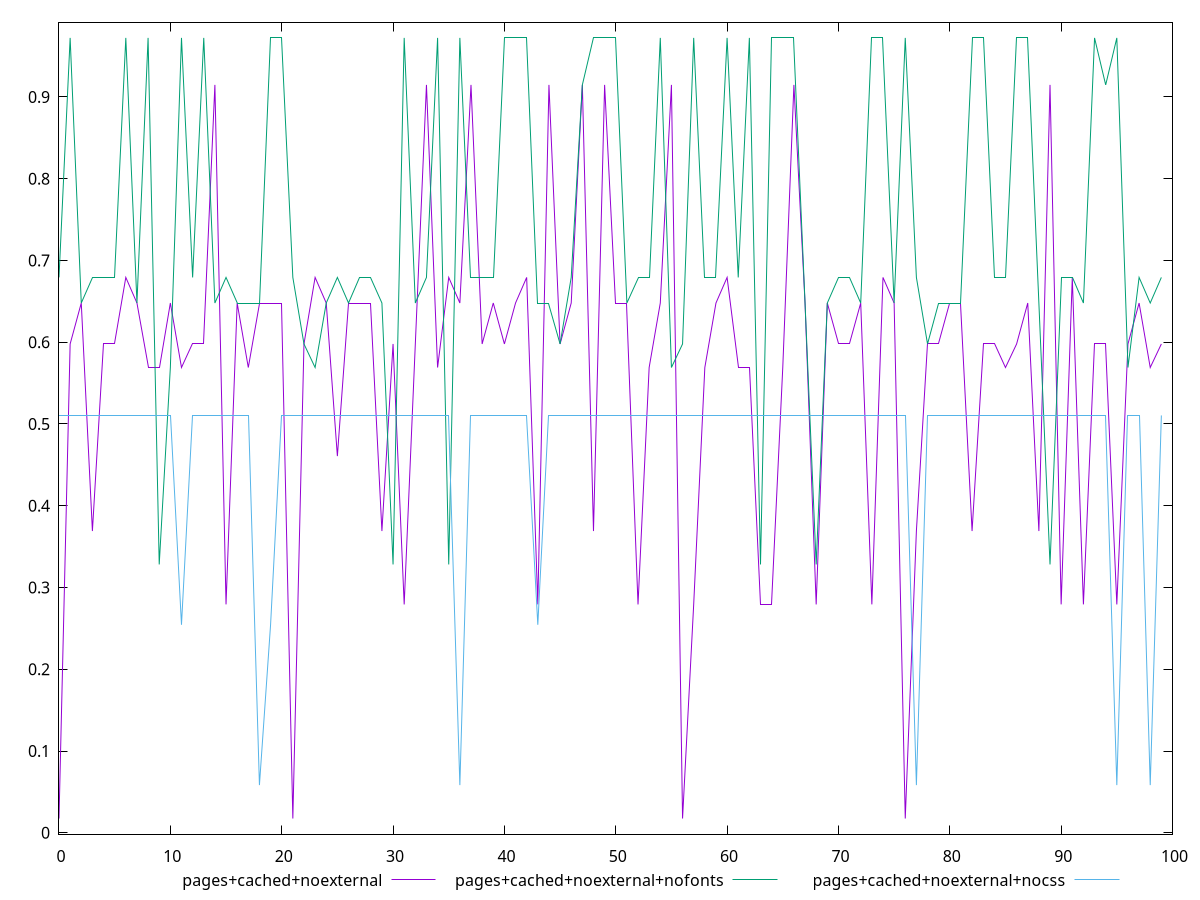 $_pagesCachedNoexternal <<EOF
0.017481246450500643
0.5978316776798642
0.6478936866255779
0.3690659991228524
0.5978316776798642
0.5978316776798642
0.6792219852973744
0.6478936866255779
0.5690350599985126
0.5690350599985126
0.6478936866255779
0.5690350599985126
0.5978316776798642
0.5978316776798642
0.9146517814122077
0.27931295209719315
0.6478936866255779
0.5690350599985126
0.6478936866255779
0.6478936866255779
0.6478936866255779
0.017481246450500643
0.5978316776798642
0.6792219852973744
0.6478936866255779
0.46066090612573035
0.6478936866255779
0.6478936866255779
0.6478936866255779
0.3690659991228524
0.5978316776798642
0.27931295209719315
0.5978316776798642
0.9146517814122077
0.5690350599985126
0.6792219852973744
0.6478936866255779
0.9146517814122077
0.5978316776798642
0.6478936866255779
0.5978316776798642
0.6478936866255779
0.6792219852973744
0.27931295209719315
0.9146517814122077
0.5978316776798642
0.6478936866255779
0.9146517814122077
0.3690659991228524
0.9146517814122077
0.6478936866255779
0.6478936866255779
0.27931295209719315
0.5690350599985126
0.6478936866255779
0.9146517814122077
0.017481246450500643
0.27931295209719315
0.5690350599985126
0.6478936866255779
0.6792219852973744
0.5690350599985126
0.5690350599985126
0.27931295209719315
0.27931295209719315
0.5690350599985126
0.9146517814122077
0.6478936866255779
0.27931295209719315
0.6478936866255779
0.5978316776798642
0.5978316776798642
0.6478936866255779
0.27931295209719315
0.6792219852973744
0.6478936866255779
0.017481246450500643
0.3690659991228524
0.5978316776798642
0.5978316776798642
0.6478936866255779
0.6478936866255779
0.3690659991228524
0.5978316776798642
0.5978316776798642
0.5690350599985126
0.5978316776798642
0.6478936866255779
0.3690659991228524
0.9146517814122077
0.27931295209719315
0.6792219852973744
0.27931295209719315
0.5978316776798642
0.5978316776798642
0.27931295209719315
0.5978316776798642
0.6478936866255779
0.5690350599985126
0.5978316776798642
EOF
$_pagesCachedNoexternalNofonts <<EOF
0.6792219852973744
0.9721147685558164
0.6478936866255779
0.6792219852973744
0.6792219852973744
0.6792219852973744
0.9721147685558164
0.6478936866255779
0.9721147685558164
0.3282051435542629
0.5690350599985126
0.9721147685558164
0.6792219852973744
0.9721147685558164
0.6478936866255779
0.6792219852973744
0.6478936866255779
0.6478936866255779
0.6478936866255779
0.9721147685558164
0.9721147685558164
0.6792219852973744
0.5978316776798642
0.5690350599985126
0.6478936866255779
0.6792219852973744
0.6478936866255779
0.6792219852973744
0.6792219852973744
0.6478936866255779
0.3282051435542629
0.9721147685558164
0.6478936866255779
0.6792219852973744
0.9721147685558164
0.3282051435542629
0.9721147685558164
0.6792219852973744
0.6792219852973744
0.6792219852973744
0.9721147685558164
0.9721147685558164
0.9721147685558164
0.6478936866255779
0.6478936866255779
0.5978316776798642
0.6792219852973744
0.9146517814122077
0.9721147685558164
0.9721147685558164
0.9721147685558164
0.6478936866255779
0.6792219852973744
0.6792219852973744
0.9721147685558164
0.5690350599985126
0.5978316776798642
0.9721147685558164
0.6792219852973744
0.6792219852973744
0.9721147685558164
0.6792219852973744
0.9721147685558164
0.3282051435542629
0.9721147685558164
0.9721147685558164
0.9721147685558164
0.6478936866255779
0.3282051435542629
0.6478936866255779
0.6792219852973744
0.6792219852973744
0.6478936866255779
0.9721147685558164
0.9721147685558164
0.6478936866255779
0.9721147685558164
0.6792219852973744
0.5978316776798642
0.6478936866255779
0.6478936866255779
0.6478936866255779
0.9721147685558164
0.9721147685558164
0.6792219852973744
0.6792219852973744
0.9721147685558164
0.9721147685558164
0.6478936866255779
0.3282051435542629
0.6792219852973744
0.6792219852973744
0.6478936866255779
0.9721147685558164
0.9146517814122077
0.9721147685558164
0.5690350599985126
0.6792219852973744
0.6478936866255779
0.6792219852973744
EOF
$_pagesCachedNoexternalNocss <<EOF
0.5104268062017119
0.5104268062017119
0.5104268062017119
0.5104268062017119
0.5104268062017119
0.5104268062017119
0.5104268062017119
0.5104268062017119
0.5104268062017119
0.5104268062017119
0.5104268062017119
0.2544394158240192
0.5104268062017119
0.5104268062017119
0.5104268062017119
0.5104268062017119
0.5104268062017119
0.5104268062017119
0.05836683666802267
0.25426198257864324
0.5104268062017119
0.5104268062017119
0.5104268062017119
0.5104268062017119
0.5104268062017119
0.5104268062017119
0.5104268062017119
0.5104268062017119
0.5104268062017119
0.5104268062017119
0.5104268062017119
0.5104268062017119
0.5104268062017119
0.5104268062017119
0.5104268062017119
0.5104268062017119
0.05836683666802267
0.5104268062017119
0.5104268062017119
0.5104268062017119
0.5104268062017119
0.5104268062017119
0.5104268062017119
0.2544394158240192
0.5104268062017119
0.5104268062017119
0.5104268062017119
0.5104268062017119
0.5104268062017119
0.5104268062017119
0.5104268062017119
0.5104268062017119
0.5104268062017119
0.5104268062017119
0.5104268062017119
0.5104268062017119
0.5104268062017119
0.5104268062017119
0.5104268062017119
0.5104268062017119
0.5104268062017119
0.5104268062017119
0.5104268062017119
0.5104268062017119
0.5104268062017119
0.5104268062017119
0.5104268062017119
0.5104268062017119
0.5104268062017119
0.5104268062017119
0.5104268062017119
0.5104268062017119
0.5104268062017119
0.5104268062017119
0.5104268062017119
0.5104268062017119
0.5104268062017119
0.05836683666802267
0.5104268062017119
0.5104268062017119
0.5104268062017119
0.5104268062017119
0.5104268062017119
0.5104268062017119
0.5104268062017119
0.5104268062017119
0.5104268062017119
0.5104268062017119
0.5104268062017119
0.5104268062017119
0.5104268062017119
0.5104268062017119
0.5104268062017119
0.5104268062017119
0.5104268062017119
0.05836683666802267
0.5104268062017119
0.5104268062017119
0.05836683666802267
0.5104268062017119
EOF
set key outside below
set terminal pngcairo
set output "report_00004_2020-11-02T20-21-41.718Z/cumulative-layout-shift/cumulative-layout-shift_pages+cached+noexternal_pages+cached+noexternal+nofonts_pages+cached+noexternal+nocss.png"
set yrange [-0.0016114239916056733:0.9912074389979226]
plot $_pagesCachedNoexternal title "pages+cached+noexternal" with line ,$_pagesCachedNoexternalNofonts title "pages+cached+noexternal+nofonts" with line ,$_pagesCachedNoexternalNocss title "pages+cached+noexternal+nocss" with line ,